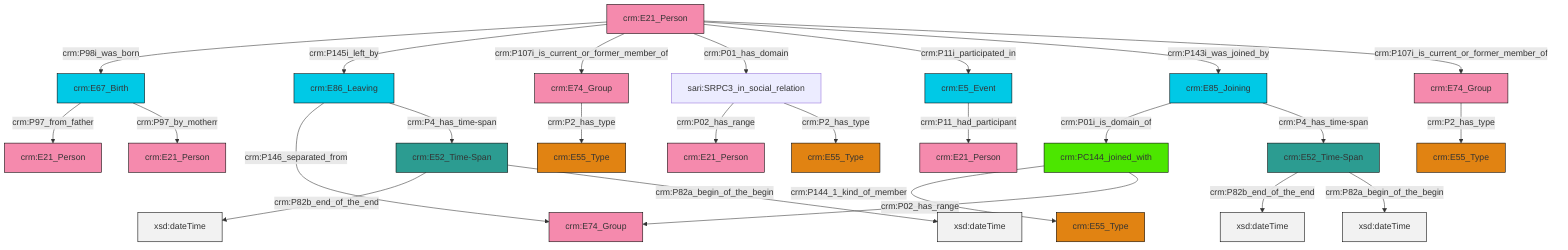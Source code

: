 graph TD
classDef Literal fill:#f2f2f2,stroke:#000000;
classDef CRM_Entity fill:#FFFFFF,stroke:#000000;
classDef Temporal_Entity fill:#00C9E6, stroke:#000000;
classDef Type fill:#E18312, stroke:#000000;
classDef Time-Span fill:#2C9C91, stroke:#000000;
classDef Appellation fill:#FFEB7F, stroke:#000000;
classDef Place fill:#008836, stroke:#000000;
classDef Persistent_Item fill:#B266B2, stroke:#000000;
classDef Conceptual_Object fill:#FFD700, stroke:#000000;
classDef Physical_Thing fill:#D2B48C, stroke:#000000;
classDef Actor fill:#f58aad, stroke:#000000;
classDef PC_Classes fill:#4ce600, stroke:#000000;
classDef Multi fill:#cccccc,stroke:#000000;

0["crm:E52_Time-Span"]:::Time-Span -->|crm:P82b_end_of_the_end| 1[xsd:dateTime]:::Literal
4["crm:E67_Birth"]:::Temporal_Entity -->|crm:P97_from_father| 5["crm:E21_Person"]:::Actor
8["crm:E5_Event"]:::Temporal_Entity -->|crm:P11_had_participant| 6["crm:E21_Person"]:::Actor
12["crm:E86_Leaving"]:::Temporal_Entity -->|crm:P146_separated_from| 13["crm:E74_Group"]:::Actor
16["crm:E21_Person"]:::Actor -->|crm:P98i_was_born| 4["crm:E67_Birth"]:::Temporal_Entity
16["crm:E21_Person"]:::Actor -->|crm:P145i_left_by| 12["crm:E86_Leaving"]:::Temporal_Entity
16["crm:E21_Person"]:::Actor -->|crm:P107i_is_current_or_former_member_of| 9["crm:E74_Group"]:::Actor
0["crm:E52_Time-Span"]:::Time-Span -->|crm:P82a_begin_of_the_begin| 26[xsd:dateTime]:::Literal
9["crm:E74_Group"]:::Actor -->|crm:P2_has_type| 2["crm:E55_Type"]:::Type
17["crm:E74_Group"]:::Actor -->|crm:P2_has_type| 19["crm:E55_Type"]:::Type
16["crm:E21_Person"]:::Actor -->|crm:P01_has_domain| 27["sari:SRPC3_in_social_relation"]:::Default
31["crm:PC144_joined_with"]:::PC_Classes -->|crm:P144_1_kind_of_member| 22["crm:E55_Type"]:::Type
27["sari:SRPC3_in_social_relation"]:::Default -->|crm:P02_has_range| 14["crm:E21_Person"]:::Actor
34["crm:E52_Time-Span"]:::Time-Span -->|crm:P82b_end_of_the_end| 35[xsd:dateTime]:::Literal
32["crm:E85_Joining"]:::Temporal_Entity -->|crm:P01i_is_domain_of| 31["crm:PC144_joined_with"]:::PC_Classes
31["crm:PC144_joined_with"]:::PC_Classes -->|crm:P02_has_range| 13["crm:E74_Group"]:::Actor
27["sari:SRPC3_in_social_relation"]:::Default -->|crm:P2_has_type| 24["crm:E55_Type"]:::Type
34["crm:E52_Time-Span"]:::Time-Span -->|crm:P82a_begin_of_the_begin| 38[xsd:dateTime]:::Literal
32["crm:E85_Joining"]:::Temporal_Entity -->|crm:P4_has_time-span| 34["crm:E52_Time-Span"]:::Time-Span
16["crm:E21_Person"]:::Actor -->|crm:P11i_participated_in| 8["crm:E5_Event"]:::Temporal_Entity
16["crm:E21_Person"]:::Actor -->|crm:P143i_was_joined_by| 32["crm:E85_Joining"]:::Temporal_Entity
12["crm:E86_Leaving"]:::Temporal_Entity -->|crm:P4_has_time-span| 0["crm:E52_Time-Span"]:::Time-Span
4["crm:E67_Birth"]:::Temporal_Entity -->|crm:P97_by_motherr| 29["crm:E21_Person"]:::Actor
16["crm:E21_Person"]:::Actor -->|crm:P107i_is_current_or_former_member_of| 17["crm:E74_Group"]:::Actor